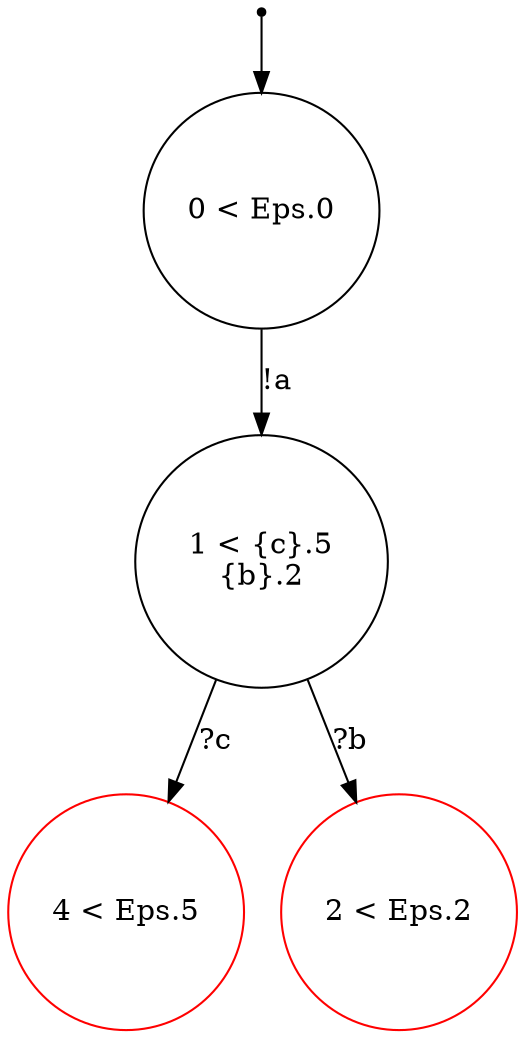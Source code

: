 digraph {
 node [shape=point] ENTRY
 node [shape=circle]
4 [label="4 < Eps.5
" color="red"]
2 [label="2 < Eps.2
" color="red"]
1 [label="1 < {c}.5
{b}.2
"]
0 [label="0 < Eps.0
"]
ENTRY -> 0
1 -> 2 [label="?b"]
1 -> 4 [label="?c"]
0 -> 1 [label="!a"]

}